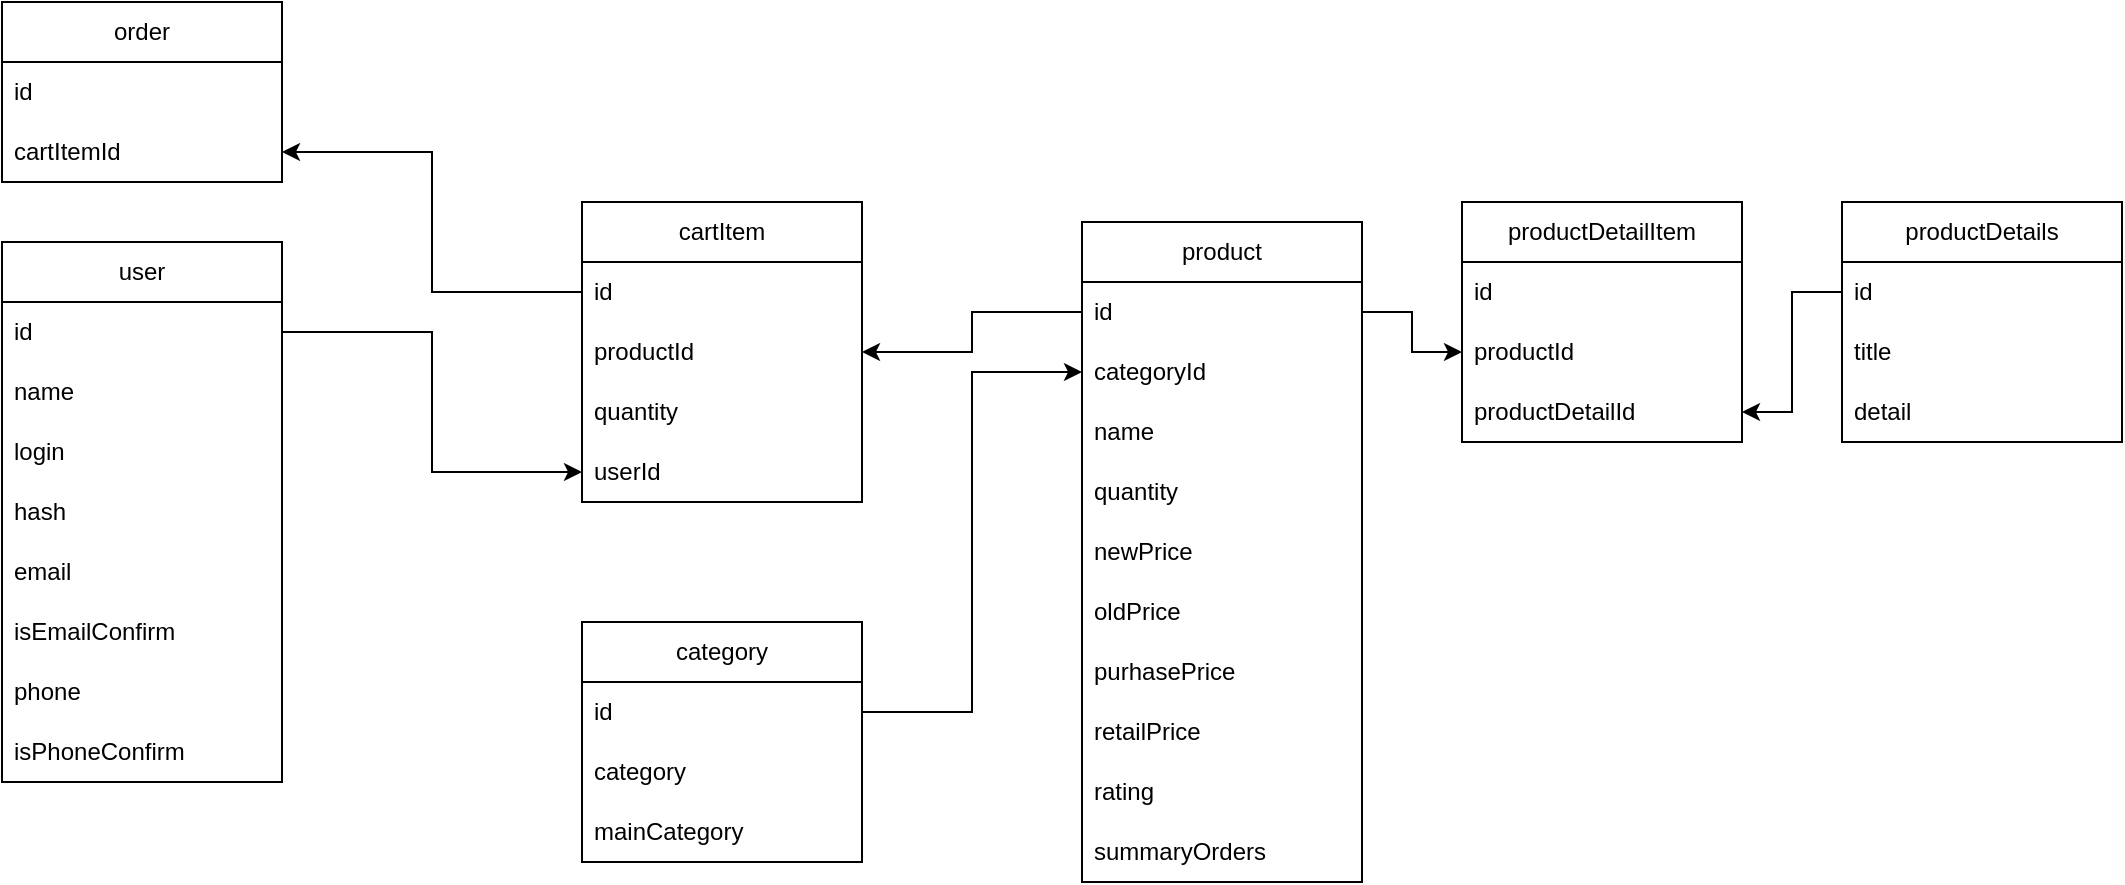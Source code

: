 <mxfile version="22.1.18" type="github">
  <diagram name="Страница — 1" id="G4xhVnow05ZsofrNweHC">
    <mxGraphModel dx="1025" dy="1390" grid="1" gridSize="10" guides="1" tooltips="1" connect="1" arrows="1" fold="1" page="1" pageScale="1" pageWidth="1169" pageHeight="827" math="0" shadow="0">
      <root>
        <mxCell id="0" />
        <mxCell id="1" parent="0" />
        <mxCell id="Ku_C6SEnF8b7OBF4rfpm-1" value="user&lt;br&gt;" style="swimlane;fontStyle=0;childLayout=stackLayout;horizontal=1;startSize=30;horizontalStack=0;resizeParent=1;resizeParentMax=0;resizeLast=0;collapsible=1;marginBottom=0;whiteSpace=wrap;html=1;" vertex="1" parent="1">
          <mxGeometry x="80" y="80" width="140" height="270" as="geometry" />
        </mxCell>
        <mxCell id="Ku_C6SEnF8b7OBF4rfpm-10" value="id" style="text;strokeColor=none;fillColor=none;align=left;verticalAlign=middle;spacingLeft=4;spacingRight=4;overflow=hidden;points=[[0,0.5],[1,0.5]];portConstraint=eastwest;rotatable=0;whiteSpace=wrap;html=1;" vertex="1" parent="Ku_C6SEnF8b7OBF4rfpm-1">
          <mxGeometry y="30" width="140" height="30" as="geometry" />
        </mxCell>
        <mxCell id="Ku_C6SEnF8b7OBF4rfpm-2" value="name" style="text;strokeColor=none;fillColor=none;align=left;verticalAlign=middle;spacingLeft=4;spacingRight=4;overflow=hidden;points=[[0,0.5],[1,0.5]];portConstraint=eastwest;rotatable=0;whiteSpace=wrap;html=1;" vertex="1" parent="Ku_C6SEnF8b7OBF4rfpm-1">
          <mxGeometry y="60" width="140" height="30" as="geometry" />
        </mxCell>
        <mxCell id="Ku_C6SEnF8b7OBF4rfpm-5" value="login" style="text;strokeColor=none;fillColor=none;align=left;verticalAlign=middle;spacingLeft=4;spacingRight=4;overflow=hidden;points=[[0,0.5],[1,0.5]];portConstraint=eastwest;rotatable=0;whiteSpace=wrap;html=1;" vertex="1" parent="Ku_C6SEnF8b7OBF4rfpm-1">
          <mxGeometry y="90" width="140" height="30" as="geometry" />
        </mxCell>
        <mxCell id="Ku_C6SEnF8b7OBF4rfpm-6" value="hash" style="text;strokeColor=none;fillColor=none;align=left;verticalAlign=middle;spacingLeft=4;spacingRight=4;overflow=hidden;points=[[0,0.5],[1,0.5]];portConstraint=eastwest;rotatable=0;whiteSpace=wrap;html=1;" vertex="1" parent="Ku_C6SEnF8b7OBF4rfpm-1">
          <mxGeometry y="120" width="140" height="30" as="geometry" />
        </mxCell>
        <mxCell id="Ku_C6SEnF8b7OBF4rfpm-8" value="email" style="text;strokeColor=none;fillColor=none;align=left;verticalAlign=middle;spacingLeft=4;spacingRight=4;overflow=hidden;points=[[0,0.5],[1,0.5]];portConstraint=eastwest;rotatable=0;whiteSpace=wrap;html=1;" vertex="1" parent="Ku_C6SEnF8b7OBF4rfpm-1">
          <mxGeometry y="150" width="140" height="30" as="geometry" />
        </mxCell>
        <mxCell id="Ku_C6SEnF8b7OBF4rfpm-38" value="isEmailConfirm" style="text;strokeColor=none;fillColor=none;align=left;verticalAlign=middle;spacingLeft=4;spacingRight=4;overflow=hidden;points=[[0,0.5],[1,0.5]];portConstraint=eastwest;rotatable=0;whiteSpace=wrap;html=1;" vertex="1" parent="Ku_C6SEnF8b7OBF4rfpm-1">
          <mxGeometry y="180" width="140" height="30" as="geometry" />
        </mxCell>
        <mxCell id="Ku_C6SEnF8b7OBF4rfpm-39" value="phone" style="text;strokeColor=none;fillColor=none;align=left;verticalAlign=middle;spacingLeft=4;spacingRight=4;overflow=hidden;points=[[0,0.5],[1,0.5]];portConstraint=eastwest;rotatable=0;whiteSpace=wrap;html=1;" vertex="1" parent="Ku_C6SEnF8b7OBF4rfpm-1">
          <mxGeometry y="210" width="140" height="30" as="geometry" />
        </mxCell>
        <mxCell id="Ku_C6SEnF8b7OBF4rfpm-40" value="isPhoneConfirm" style="text;strokeColor=none;fillColor=none;align=left;verticalAlign=middle;spacingLeft=4;spacingRight=4;overflow=hidden;points=[[0,0.5],[1,0.5]];portConstraint=eastwest;rotatable=0;whiteSpace=wrap;html=1;" vertex="1" parent="Ku_C6SEnF8b7OBF4rfpm-1">
          <mxGeometry y="240" width="140" height="30" as="geometry" />
        </mxCell>
        <mxCell id="Ku_C6SEnF8b7OBF4rfpm-12" value="cartItem" style="swimlane;fontStyle=0;childLayout=stackLayout;horizontal=1;startSize=30;horizontalStack=0;resizeParent=1;resizeParentMax=0;resizeLast=0;collapsible=1;marginBottom=0;whiteSpace=wrap;html=1;" vertex="1" parent="1">
          <mxGeometry x="370" y="60" width="140" height="150" as="geometry" />
        </mxCell>
        <mxCell id="Ku_C6SEnF8b7OBF4rfpm-13" value="id" style="text;strokeColor=none;fillColor=none;align=left;verticalAlign=middle;spacingLeft=4;spacingRight=4;overflow=hidden;points=[[0,0.5],[1,0.5]];portConstraint=eastwest;rotatable=0;whiteSpace=wrap;html=1;" vertex="1" parent="Ku_C6SEnF8b7OBF4rfpm-12">
          <mxGeometry y="30" width="140" height="30" as="geometry" />
        </mxCell>
        <mxCell id="Ku_C6SEnF8b7OBF4rfpm-14" value="productId" style="text;strokeColor=none;fillColor=none;align=left;verticalAlign=middle;spacingLeft=4;spacingRight=4;overflow=hidden;points=[[0,0.5],[1,0.5]];portConstraint=eastwest;rotatable=0;whiteSpace=wrap;html=1;" vertex="1" parent="Ku_C6SEnF8b7OBF4rfpm-12">
          <mxGeometry y="60" width="140" height="30" as="geometry" />
        </mxCell>
        <mxCell id="Ku_C6SEnF8b7OBF4rfpm-15" value="quantity" style="text;strokeColor=none;fillColor=none;align=left;verticalAlign=middle;spacingLeft=4;spacingRight=4;overflow=hidden;points=[[0,0.5],[1,0.5]];portConstraint=eastwest;rotatable=0;whiteSpace=wrap;html=1;" vertex="1" parent="Ku_C6SEnF8b7OBF4rfpm-12">
          <mxGeometry y="90" width="140" height="30" as="geometry" />
        </mxCell>
        <mxCell id="Ku_C6SEnF8b7OBF4rfpm-19" value="userId" style="text;strokeColor=none;fillColor=none;align=left;verticalAlign=middle;spacingLeft=4;spacingRight=4;overflow=hidden;points=[[0,0.5],[1,0.5]];portConstraint=eastwest;rotatable=0;whiteSpace=wrap;html=1;" vertex="1" parent="Ku_C6SEnF8b7OBF4rfpm-12">
          <mxGeometry y="120" width="140" height="30" as="geometry" />
        </mxCell>
        <mxCell id="Ku_C6SEnF8b7OBF4rfpm-24" value="product" style="swimlane;fontStyle=0;childLayout=stackLayout;horizontal=1;startSize=30;horizontalStack=0;resizeParent=1;resizeParentMax=0;resizeLast=0;collapsible=1;marginBottom=0;whiteSpace=wrap;html=1;" vertex="1" parent="1">
          <mxGeometry x="620" y="70" width="140" height="330" as="geometry" />
        </mxCell>
        <mxCell id="Ku_C6SEnF8b7OBF4rfpm-25" value="id" style="text;strokeColor=none;fillColor=none;align=left;verticalAlign=middle;spacingLeft=4;spacingRight=4;overflow=hidden;points=[[0,0.5],[1,0.5]];portConstraint=eastwest;rotatable=0;whiteSpace=wrap;html=1;" vertex="1" parent="Ku_C6SEnF8b7OBF4rfpm-24">
          <mxGeometry y="30" width="140" height="30" as="geometry" />
        </mxCell>
        <mxCell id="Ku_C6SEnF8b7OBF4rfpm-28" value="categoryId" style="text;strokeColor=none;fillColor=none;align=left;verticalAlign=middle;spacingLeft=4;spacingRight=4;overflow=hidden;points=[[0,0.5],[1,0.5]];portConstraint=eastwest;rotatable=0;whiteSpace=wrap;html=1;" vertex="1" parent="Ku_C6SEnF8b7OBF4rfpm-24">
          <mxGeometry y="60" width="140" height="30" as="geometry" />
        </mxCell>
        <mxCell id="Ku_C6SEnF8b7OBF4rfpm-29" value="name" style="text;strokeColor=none;fillColor=none;align=left;verticalAlign=middle;spacingLeft=4;spacingRight=4;overflow=hidden;points=[[0,0.5],[1,0.5]];portConstraint=eastwest;rotatable=0;whiteSpace=wrap;html=1;" vertex="1" parent="Ku_C6SEnF8b7OBF4rfpm-24">
          <mxGeometry y="90" width="140" height="30" as="geometry" />
        </mxCell>
        <mxCell id="Ku_C6SEnF8b7OBF4rfpm-30" value="quantity" style="text;strokeColor=none;fillColor=none;align=left;verticalAlign=middle;spacingLeft=4;spacingRight=4;overflow=hidden;points=[[0,0.5],[1,0.5]];portConstraint=eastwest;rotatable=0;whiteSpace=wrap;html=1;" vertex="1" parent="Ku_C6SEnF8b7OBF4rfpm-24">
          <mxGeometry y="120" width="140" height="30" as="geometry" />
        </mxCell>
        <mxCell id="Ku_C6SEnF8b7OBF4rfpm-31" value="newPrice" style="text;strokeColor=none;fillColor=none;align=left;verticalAlign=middle;spacingLeft=4;spacingRight=4;overflow=hidden;points=[[0,0.5],[1,0.5]];portConstraint=eastwest;rotatable=0;whiteSpace=wrap;html=1;" vertex="1" parent="Ku_C6SEnF8b7OBF4rfpm-24">
          <mxGeometry y="150" width="140" height="30" as="geometry" />
        </mxCell>
        <mxCell id="Ku_C6SEnF8b7OBF4rfpm-33" value="oldPrice" style="text;strokeColor=none;fillColor=none;align=left;verticalAlign=middle;spacingLeft=4;spacingRight=4;overflow=hidden;points=[[0,0.5],[1,0.5]];portConstraint=eastwest;rotatable=0;whiteSpace=wrap;html=1;" vertex="1" parent="Ku_C6SEnF8b7OBF4rfpm-24">
          <mxGeometry y="180" width="140" height="30" as="geometry" />
        </mxCell>
        <mxCell id="Ku_C6SEnF8b7OBF4rfpm-34" value="purhasePrice" style="text;strokeColor=none;fillColor=none;align=left;verticalAlign=middle;spacingLeft=4;spacingRight=4;overflow=hidden;points=[[0,0.5],[1,0.5]];portConstraint=eastwest;rotatable=0;whiteSpace=wrap;html=1;" vertex="1" parent="Ku_C6SEnF8b7OBF4rfpm-24">
          <mxGeometry y="210" width="140" height="30" as="geometry" />
        </mxCell>
        <mxCell id="Ku_C6SEnF8b7OBF4rfpm-35" value="retailPrice" style="text;strokeColor=none;fillColor=none;align=left;verticalAlign=middle;spacingLeft=4;spacingRight=4;overflow=hidden;points=[[0,0.5],[1,0.5]];portConstraint=eastwest;rotatable=0;whiteSpace=wrap;html=1;" vertex="1" parent="Ku_C6SEnF8b7OBF4rfpm-24">
          <mxGeometry y="240" width="140" height="30" as="geometry" />
        </mxCell>
        <mxCell id="Ku_C6SEnF8b7OBF4rfpm-62" value="rating" style="text;strokeColor=none;fillColor=none;align=left;verticalAlign=middle;spacingLeft=4;spacingRight=4;overflow=hidden;points=[[0,0.5],[1,0.5]];portConstraint=eastwest;rotatable=0;whiteSpace=wrap;html=1;" vertex="1" parent="Ku_C6SEnF8b7OBF4rfpm-24">
          <mxGeometry y="270" width="140" height="30" as="geometry" />
        </mxCell>
        <mxCell id="Ku_C6SEnF8b7OBF4rfpm-63" value="summaryOrders" style="text;strokeColor=none;fillColor=none;align=left;verticalAlign=middle;spacingLeft=4;spacingRight=4;overflow=hidden;points=[[0,0.5],[1,0.5]];portConstraint=eastwest;rotatable=0;whiteSpace=wrap;html=1;" vertex="1" parent="Ku_C6SEnF8b7OBF4rfpm-24">
          <mxGeometry y="300" width="140" height="30" as="geometry" />
        </mxCell>
        <mxCell id="Ku_C6SEnF8b7OBF4rfpm-36" style="edgeStyle=orthogonalEdgeStyle;rounded=0;orthogonalLoop=1;jettySize=auto;html=1;entryX=1;entryY=0.5;entryDx=0;entryDy=0;" edge="1" parent="1" source="Ku_C6SEnF8b7OBF4rfpm-25" target="Ku_C6SEnF8b7OBF4rfpm-14">
          <mxGeometry relative="1" as="geometry" />
        </mxCell>
        <mxCell id="Ku_C6SEnF8b7OBF4rfpm-37" style="edgeStyle=orthogonalEdgeStyle;rounded=0;orthogonalLoop=1;jettySize=auto;html=1;entryX=0;entryY=0.5;entryDx=0;entryDy=0;" edge="1" parent="1" source="Ku_C6SEnF8b7OBF4rfpm-10" target="Ku_C6SEnF8b7OBF4rfpm-19">
          <mxGeometry relative="1" as="geometry" />
        </mxCell>
        <mxCell id="Ku_C6SEnF8b7OBF4rfpm-42" value="order" style="swimlane;fontStyle=0;childLayout=stackLayout;horizontal=1;startSize=30;horizontalStack=0;resizeParent=1;resizeParentMax=0;resizeLast=0;collapsible=1;marginBottom=0;whiteSpace=wrap;html=1;" vertex="1" parent="1">
          <mxGeometry x="80" y="-40" width="140" height="90" as="geometry" />
        </mxCell>
        <mxCell id="Ku_C6SEnF8b7OBF4rfpm-43" value="id" style="text;strokeColor=none;fillColor=none;align=left;verticalAlign=middle;spacingLeft=4;spacingRight=4;overflow=hidden;points=[[0,0.5],[1,0.5]];portConstraint=eastwest;rotatable=0;whiteSpace=wrap;html=1;" vertex="1" parent="Ku_C6SEnF8b7OBF4rfpm-42">
          <mxGeometry y="30" width="140" height="30" as="geometry" />
        </mxCell>
        <mxCell id="Ku_C6SEnF8b7OBF4rfpm-46" value="cartItemId" style="text;strokeColor=none;fillColor=none;align=left;verticalAlign=middle;spacingLeft=4;spacingRight=4;overflow=hidden;points=[[0,0.5],[1,0.5]];portConstraint=eastwest;rotatable=0;whiteSpace=wrap;html=1;" vertex="1" parent="Ku_C6SEnF8b7OBF4rfpm-42">
          <mxGeometry y="60" width="140" height="30" as="geometry" />
        </mxCell>
        <mxCell id="Ku_C6SEnF8b7OBF4rfpm-47" style="edgeStyle=orthogonalEdgeStyle;rounded=0;orthogonalLoop=1;jettySize=auto;html=1;entryX=1;entryY=0.5;entryDx=0;entryDy=0;" edge="1" parent="1" source="Ku_C6SEnF8b7OBF4rfpm-13" target="Ku_C6SEnF8b7OBF4rfpm-46">
          <mxGeometry relative="1" as="geometry" />
        </mxCell>
        <mxCell id="Ku_C6SEnF8b7OBF4rfpm-48" value="productDetails" style="swimlane;fontStyle=0;childLayout=stackLayout;horizontal=1;startSize=30;horizontalStack=0;resizeParent=1;resizeParentMax=0;resizeLast=0;collapsible=1;marginBottom=0;whiteSpace=wrap;html=1;" vertex="1" parent="1">
          <mxGeometry x="1000" y="60" width="140" height="120" as="geometry" />
        </mxCell>
        <mxCell id="Ku_C6SEnF8b7OBF4rfpm-49" value="id" style="text;strokeColor=none;fillColor=none;align=left;verticalAlign=middle;spacingLeft=4;spacingRight=4;overflow=hidden;points=[[0,0.5],[1,0.5]];portConstraint=eastwest;rotatable=0;whiteSpace=wrap;html=1;" vertex="1" parent="Ku_C6SEnF8b7OBF4rfpm-48">
          <mxGeometry y="30" width="140" height="30" as="geometry" />
        </mxCell>
        <mxCell id="Ku_C6SEnF8b7OBF4rfpm-52" value="title" style="text;strokeColor=none;fillColor=none;align=left;verticalAlign=middle;spacingLeft=4;spacingRight=4;overflow=hidden;points=[[0,0.5],[1,0.5]];portConstraint=eastwest;rotatable=0;whiteSpace=wrap;html=1;" vertex="1" parent="Ku_C6SEnF8b7OBF4rfpm-48">
          <mxGeometry y="60" width="140" height="30" as="geometry" />
        </mxCell>
        <mxCell id="Ku_C6SEnF8b7OBF4rfpm-61" value="detail" style="text;strokeColor=none;fillColor=none;align=left;verticalAlign=middle;spacingLeft=4;spacingRight=4;overflow=hidden;points=[[0,0.5],[1,0.5]];portConstraint=eastwest;rotatable=0;whiteSpace=wrap;html=1;" vertex="1" parent="Ku_C6SEnF8b7OBF4rfpm-48">
          <mxGeometry y="90" width="140" height="30" as="geometry" />
        </mxCell>
        <mxCell id="Ku_C6SEnF8b7OBF4rfpm-53" value="productDetailItem" style="swimlane;fontStyle=0;childLayout=stackLayout;horizontal=1;startSize=30;horizontalStack=0;resizeParent=1;resizeParentMax=0;resizeLast=0;collapsible=1;marginBottom=0;whiteSpace=wrap;html=1;" vertex="1" parent="1">
          <mxGeometry x="810" y="60" width="140" height="120" as="geometry" />
        </mxCell>
        <mxCell id="Ku_C6SEnF8b7OBF4rfpm-54" value="id" style="text;strokeColor=none;fillColor=none;align=left;verticalAlign=middle;spacingLeft=4;spacingRight=4;overflow=hidden;points=[[0,0.5],[1,0.5]];portConstraint=eastwest;rotatable=0;whiteSpace=wrap;html=1;" vertex="1" parent="Ku_C6SEnF8b7OBF4rfpm-53">
          <mxGeometry y="30" width="140" height="30" as="geometry" />
        </mxCell>
        <mxCell id="Ku_C6SEnF8b7OBF4rfpm-57" value="productId" style="text;strokeColor=none;fillColor=none;align=left;verticalAlign=middle;spacingLeft=4;spacingRight=4;overflow=hidden;points=[[0,0.5],[1,0.5]];portConstraint=eastwest;rotatable=0;whiteSpace=wrap;html=1;" vertex="1" parent="Ku_C6SEnF8b7OBF4rfpm-53">
          <mxGeometry y="60" width="140" height="30" as="geometry" />
        </mxCell>
        <mxCell id="Ku_C6SEnF8b7OBF4rfpm-58" value="productDetailId" style="text;strokeColor=none;fillColor=none;align=left;verticalAlign=middle;spacingLeft=4;spacingRight=4;overflow=hidden;points=[[0,0.5],[1,0.5]];portConstraint=eastwest;rotatable=0;whiteSpace=wrap;html=1;" vertex="1" parent="Ku_C6SEnF8b7OBF4rfpm-53">
          <mxGeometry y="90" width="140" height="30" as="geometry" />
        </mxCell>
        <mxCell id="Ku_C6SEnF8b7OBF4rfpm-59" style="edgeStyle=orthogonalEdgeStyle;rounded=0;orthogonalLoop=1;jettySize=auto;html=1;entryX=0;entryY=0.5;entryDx=0;entryDy=0;" edge="1" parent="1" source="Ku_C6SEnF8b7OBF4rfpm-25" target="Ku_C6SEnF8b7OBF4rfpm-57">
          <mxGeometry relative="1" as="geometry" />
        </mxCell>
        <mxCell id="Ku_C6SEnF8b7OBF4rfpm-60" style="edgeStyle=orthogonalEdgeStyle;rounded=0;orthogonalLoop=1;jettySize=auto;html=1;entryX=1;entryY=0.5;entryDx=0;entryDy=0;" edge="1" parent="1" source="Ku_C6SEnF8b7OBF4rfpm-49" target="Ku_C6SEnF8b7OBF4rfpm-58">
          <mxGeometry relative="1" as="geometry" />
        </mxCell>
        <mxCell id="Ku_C6SEnF8b7OBF4rfpm-64" value="category" style="swimlane;fontStyle=0;childLayout=stackLayout;horizontal=1;startSize=30;horizontalStack=0;resizeParent=1;resizeParentMax=0;resizeLast=0;collapsible=1;marginBottom=0;whiteSpace=wrap;html=1;" vertex="1" parent="1">
          <mxGeometry x="370" y="270" width="140" height="120" as="geometry" />
        </mxCell>
        <mxCell id="Ku_C6SEnF8b7OBF4rfpm-65" value="id" style="text;strokeColor=none;fillColor=none;align=left;verticalAlign=middle;spacingLeft=4;spacingRight=4;overflow=hidden;points=[[0,0.5],[1,0.5]];portConstraint=eastwest;rotatable=0;whiteSpace=wrap;html=1;" vertex="1" parent="Ku_C6SEnF8b7OBF4rfpm-64">
          <mxGeometry y="30" width="140" height="30" as="geometry" />
        </mxCell>
        <mxCell id="Ku_C6SEnF8b7OBF4rfpm-68" value="category" style="text;strokeColor=none;fillColor=none;align=left;verticalAlign=middle;spacingLeft=4;spacingRight=4;overflow=hidden;points=[[0,0.5],[1,0.5]];portConstraint=eastwest;rotatable=0;whiteSpace=wrap;html=1;" vertex="1" parent="Ku_C6SEnF8b7OBF4rfpm-64">
          <mxGeometry y="60" width="140" height="30" as="geometry" />
        </mxCell>
        <mxCell id="Ku_C6SEnF8b7OBF4rfpm-66" value="mainCategory" style="text;strokeColor=none;fillColor=none;align=left;verticalAlign=middle;spacingLeft=4;spacingRight=4;overflow=hidden;points=[[0,0.5],[1,0.5]];portConstraint=eastwest;rotatable=0;whiteSpace=wrap;html=1;" vertex="1" parent="Ku_C6SEnF8b7OBF4rfpm-64">
          <mxGeometry y="90" width="140" height="30" as="geometry" />
        </mxCell>
        <mxCell id="Ku_C6SEnF8b7OBF4rfpm-69" style="edgeStyle=orthogonalEdgeStyle;rounded=0;orthogonalLoop=1;jettySize=auto;html=1;entryX=0;entryY=0.5;entryDx=0;entryDy=0;" edge="1" parent="1" source="Ku_C6SEnF8b7OBF4rfpm-65" target="Ku_C6SEnF8b7OBF4rfpm-28">
          <mxGeometry relative="1" as="geometry" />
        </mxCell>
      </root>
    </mxGraphModel>
  </diagram>
</mxfile>

